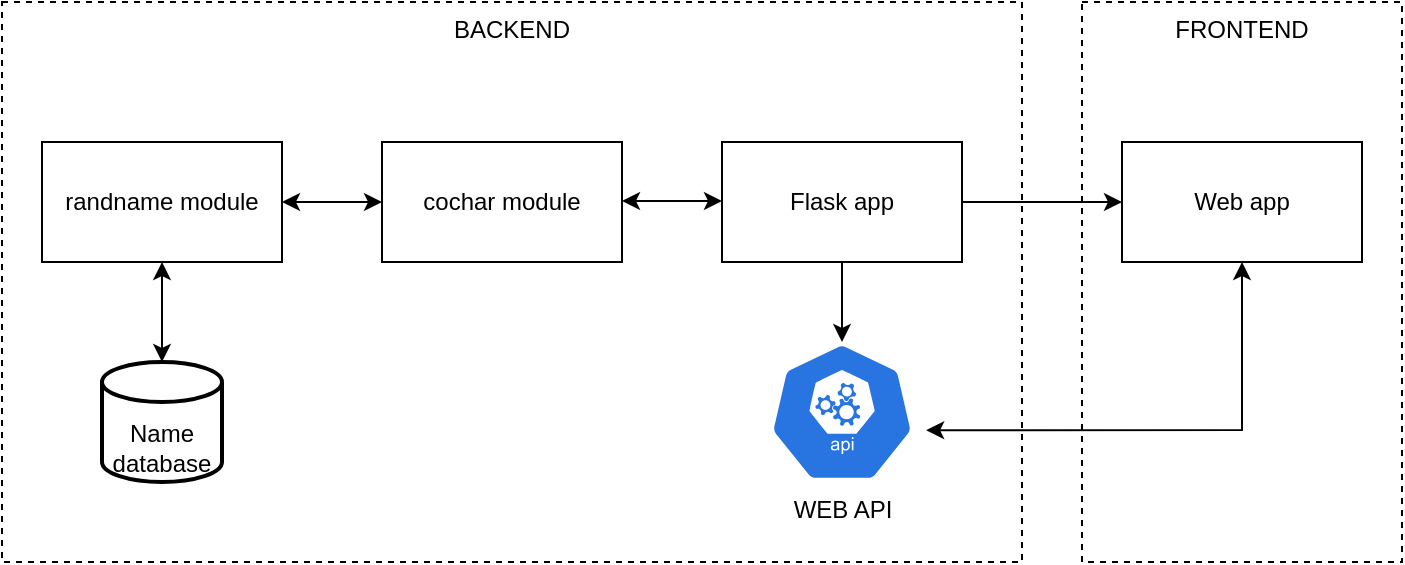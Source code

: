 <mxfile version="20.2.8" type="github">
  <diagram id="hDjVOjlgSvwsbOcHMxLZ" name="Page-1">
    <mxGraphModel dx="804" dy="563" grid="1" gridSize="10" guides="1" tooltips="1" connect="1" arrows="1" fold="1" page="1" pageScale="1" pageWidth="850" pageHeight="1100" math="0" shadow="0">
      <root>
        <mxCell id="0" />
        <mxCell id="1" parent="0" />
        <mxCell id="LOO2_JpGDvs3zzVvn0xj-1" value="Name database" style="strokeWidth=2;html=1;shape=mxgraph.flowchart.database;whiteSpace=wrap;verticalAlign=bottom;" vertex="1" parent="1">
          <mxGeometry x="130" y="320" width="60" height="60" as="geometry" />
        </mxCell>
        <mxCell id="LOO2_JpGDvs3zzVvn0xj-2" value="randname module" style="rounded=0;whiteSpace=wrap;html=1;" vertex="1" parent="1">
          <mxGeometry x="100" y="210" width="120" height="60" as="geometry" />
        </mxCell>
        <mxCell id="LOO2_JpGDvs3zzVvn0xj-3" value="&lt;div&gt;cochar module&lt;/div&gt;" style="rounded=0;whiteSpace=wrap;html=1;" vertex="1" parent="1">
          <mxGeometry x="270" y="210" width="120" height="60" as="geometry" />
        </mxCell>
        <mxCell id="LOO2_JpGDvs3zzVvn0xj-9" value="BACKEND" style="rounded=0;whiteSpace=wrap;html=1;fillColor=none;dashed=1;verticalAlign=top;" vertex="1" parent="1">
          <mxGeometry x="80" y="140" width="510" height="280" as="geometry" />
        </mxCell>
        <mxCell id="LOO2_JpGDvs3zzVvn0xj-22" style="edgeStyle=orthogonalEdgeStyle;rounded=0;orthogonalLoop=1;jettySize=auto;html=1;" edge="1" parent="1" source="LOO2_JpGDvs3zzVvn0xj-12" target="LOO2_JpGDvs3zzVvn0xj-15">
          <mxGeometry relative="1" as="geometry" />
        </mxCell>
        <mxCell id="LOO2_JpGDvs3zzVvn0xj-25" style="edgeStyle=orthogonalEdgeStyle;rounded=0;orthogonalLoop=1;jettySize=auto;html=1;entryX=0.5;entryY=0;entryDx=0;entryDy=0;entryPerimeter=0;" edge="1" parent="1" source="LOO2_JpGDvs3zzVvn0xj-12" target="LOO2_JpGDvs3zzVvn0xj-24">
          <mxGeometry relative="1" as="geometry" />
        </mxCell>
        <mxCell id="LOO2_JpGDvs3zzVvn0xj-12" value="&lt;div&gt;Flask app&lt;/div&gt;" style="rounded=0;whiteSpace=wrap;html=1;" vertex="1" parent="1">
          <mxGeometry x="440" y="210" width="120" height="60" as="geometry" />
        </mxCell>
        <mxCell id="LOO2_JpGDvs3zzVvn0xj-15" value="Web app" style="rounded=0;whiteSpace=wrap;html=1;" vertex="1" parent="1">
          <mxGeometry x="640" y="210" width="120" height="60" as="geometry" />
        </mxCell>
        <mxCell id="LOO2_JpGDvs3zzVvn0xj-18" value="" style="endArrow=classic;startArrow=classic;html=1;rounded=0;entryX=0.5;entryY=1;entryDx=0;entryDy=0;" edge="1" parent="1" target="LOO2_JpGDvs3zzVvn0xj-2">
          <mxGeometry width="50" height="50" relative="1" as="geometry">
            <mxPoint x="160" y="320" as="sourcePoint" />
            <mxPoint x="210" y="270" as="targetPoint" />
          </mxGeometry>
        </mxCell>
        <mxCell id="LOO2_JpGDvs3zzVvn0xj-19" value="" style="endArrow=classic;startArrow=classic;html=1;rounded=0;exitX=1;exitY=0.5;exitDx=0;exitDy=0;entryX=0;entryY=0.5;entryDx=0;entryDy=0;" edge="1" parent="1" source="LOO2_JpGDvs3zzVvn0xj-2" target="LOO2_JpGDvs3zzVvn0xj-3">
          <mxGeometry width="50" height="50" relative="1" as="geometry">
            <mxPoint x="310" y="210" as="sourcePoint" />
            <mxPoint x="360" y="160" as="targetPoint" />
          </mxGeometry>
        </mxCell>
        <mxCell id="LOO2_JpGDvs3zzVvn0xj-21" value="" style="endArrow=classic;startArrow=classic;html=1;rounded=0;exitX=1;exitY=0.5;exitDx=0;exitDy=0;entryX=0;entryY=0.5;entryDx=0;entryDy=0;" edge="1" parent="1">
          <mxGeometry width="50" height="50" relative="1" as="geometry">
            <mxPoint x="390" y="239.5" as="sourcePoint" />
            <mxPoint x="440" y="239.5" as="targetPoint" />
          </mxGeometry>
        </mxCell>
        <mxCell id="LOO2_JpGDvs3zzVvn0xj-24" value="WEB API" style="sketch=0;html=1;dashed=0;whitespace=wrap;fillColor=#2875E2;strokeColor=#ffffff;points=[[0.005,0.63,0],[0.1,0.2,0],[0.9,0.2,0],[0.5,0,0],[0.995,0.63,0],[0.72,0.99,0],[0.5,1,0],[0.28,0.99,0]];shape=mxgraph.kubernetes.icon;prIcon=api;verticalAlign=top;horizontal=1;labelPosition=center;verticalLabelPosition=bottom;align=center;" vertex="1" parent="1">
          <mxGeometry x="457.5" y="310" width="85" height="70" as="geometry" />
        </mxCell>
        <mxCell id="LOO2_JpGDvs3zzVvn0xj-26" value="" style="endArrow=classic;startArrow=classic;html=1;rounded=0;exitX=0.995;exitY=0.63;exitDx=0;exitDy=0;exitPerimeter=0;entryX=0.5;entryY=1;entryDx=0;entryDy=0;" edge="1" parent="1" source="LOO2_JpGDvs3zzVvn0xj-24" target="LOO2_JpGDvs3zzVvn0xj-15">
          <mxGeometry width="50" height="50" relative="1" as="geometry">
            <mxPoint x="660" y="350" as="sourcePoint" />
            <mxPoint x="710" y="300" as="targetPoint" />
            <Array as="points">
              <mxPoint x="700" y="354" />
            </Array>
          </mxGeometry>
        </mxCell>
        <mxCell id="LOO2_JpGDvs3zzVvn0xj-27" value="FRONTEND" style="rounded=0;whiteSpace=wrap;html=1;fillColor=none;dashed=1;verticalAlign=top;" vertex="1" parent="1">
          <mxGeometry x="620" y="140" width="160" height="280" as="geometry" />
        </mxCell>
      </root>
    </mxGraphModel>
  </diagram>
</mxfile>

